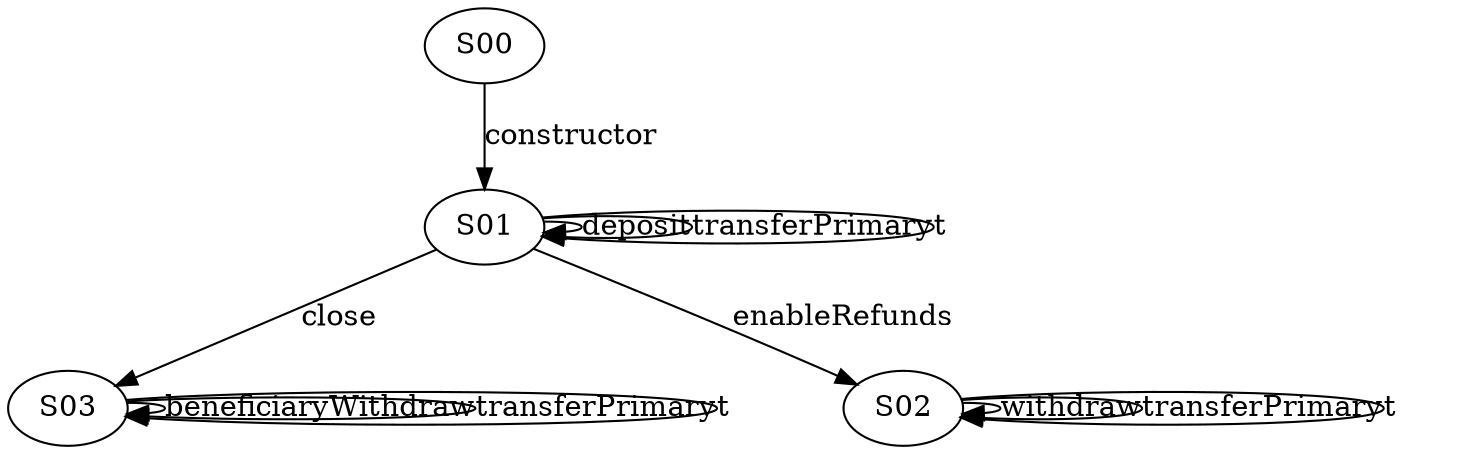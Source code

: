 digraph {

S00->S01 [label="constructor", style="", color="black"]
S01->S01 [label="deposit", style="", color="black"]
S01->S03 [label="close", style="", color="black"]
S01->S02 [label="enableRefunds", style="", color="black"]
S01->S01 [label="transferPrimary", style="", color="black"]
S01->S01 [label="t", style="", color="black"]
S02->S02 [label="withdraw", style="", color="black"]
S02->S02 [label="transferPrimary", style="", color="black"]
S02->S02 [label="t", style="", color="black"]
S03->S03 [label="beneficiaryWithdraw", style="", color="black"]
S03->S03 [label="transferPrimary", style="", color="black"]
S03->S03 [label="t", style="", color="black"]
}